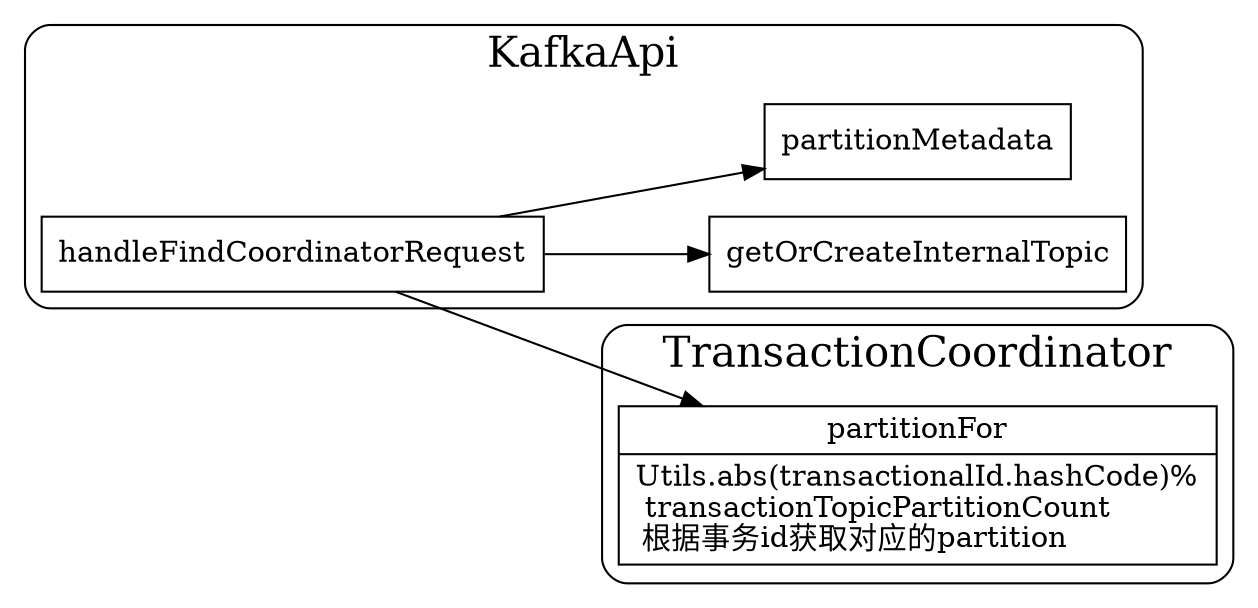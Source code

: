 digraph findCoordinator {
  node[shape=box;];
  newrank=true;
  rankdir=LR;
  subgraph cluster_TransactionCoordinator {
    graph[label="TransactionCoordinator";fontsize=20;style=rounded];
    partitionFor[
      shape="record";
      label="{{
        partitionFor|
        Utils.abs(transactionalId.hashCode)\%\l transactionTopicPartitionCount 
        \l 根据事务id获取对应的partition\l
      }}";
    ];
  };

  subgraph cluster_KafkaApi {
    graph[label="KafkaApi";fontsize=20;style=rounded];
    handleFindCoordinatorRequest -> {
      partitionFor;
      getOrCreateInternalTopic;
      partitionMetadata;
    };
  };
}
